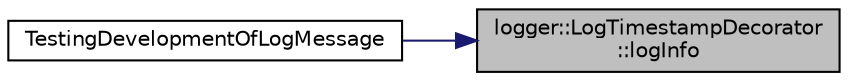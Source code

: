 digraph "logger::LogTimestampDecorator::logInfo"
{
 // LATEX_PDF_SIZE
  edge [fontname="Helvetica",fontsize="10",labelfontname="Helvetica",labelfontsize="10"];
  node [fontname="Helvetica",fontsize="10",shape=record];
  rankdir="RL";
  Node1 [label="logger::LogTimestampDecorator\l::logInfo",height=0.2,width=0.4,color="black", fillcolor="grey75", style="filled", fontcolor="black",tooltip=" "];
  Node1 -> Node2 [dir="back",color="midnightblue",fontsize="10",style="solid"];
  Node2 [label="TestingDevelopmentOfLogMessage",height=0.2,width=0.4,color="black", fillcolor="white", style="filled",URL="$_c_s_e687___test_harness___o_r_i_g___b_a_c_k_u_p_8cpp.html#a1761b28b7b1271df593b71627487747d",tooltip=" "];
}
